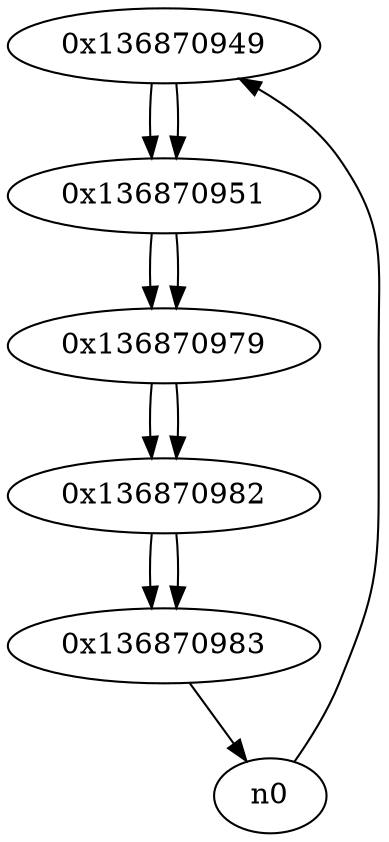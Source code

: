 digraph G{
/* nodes */
  n1 [label="0x136870949"]
  n2 [label="0x136870951"]
  n3 [label="0x136870979"]
  n4 [label="0x136870982"]
  n5 [label="0x136870983"]
/* edges */
n1 -> n2;
n0 -> n1;
n2 -> n3;
n1 -> n2;
n3 -> n4;
n2 -> n3;
n4 -> n5;
n3 -> n4;
n5 -> n0;
n4 -> n5;
}
